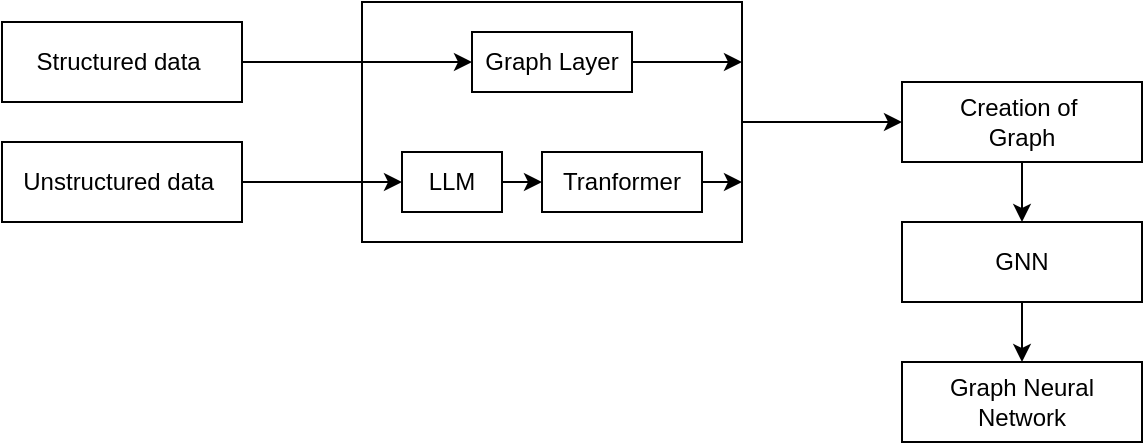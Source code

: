 <mxfile version="28.2.7">
  <diagram name="Page-1" id="j6-0G6v4qiwDX9mfmU86">
    <mxGraphModel dx="961" dy="686" grid="1" gridSize="10" guides="1" tooltips="1" connect="1" arrows="1" fold="1" page="1" pageScale="1" pageWidth="827" pageHeight="1169" math="0" shadow="0">
      <root>
        <mxCell id="0" />
        <mxCell id="1" parent="0" />
        <mxCell id="Ce22J5QWuIldfNJq-IQ2-19" style="edgeStyle=orthogonalEdgeStyle;rounded=0;orthogonalLoop=1;jettySize=auto;html=1;exitX=1;exitY=0.5;exitDx=0;exitDy=0;entryX=0;entryY=0.5;entryDx=0;entryDy=0;" edge="1" parent="1" source="Ce22J5QWuIldfNJq-IQ2-13" target="Ce22J5QWuIldfNJq-IQ2-3">
          <mxGeometry relative="1" as="geometry" />
        </mxCell>
        <mxCell id="Ce22J5QWuIldfNJq-IQ2-13" value="" style="rounded=0;whiteSpace=wrap;html=1;" vertex="1" parent="1">
          <mxGeometry x="260" y="210" width="190" height="120" as="geometry" />
        </mxCell>
        <mxCell id="Ce22J5QWuIldfNJq-IQ2-14" style="edgeStyle=orthogonalEdgeStyle;rounded=0;orthogonalLoop=1;jettySize=auto;html=1;exitX=1;exitY=0.5;exitDx=0;exitDy=0;entryX=0;entryY=0.5;entryDx=0;entryDy=0;" edge="1" parent="1" source="Ce22J5QWuIldfNJq-IQ2-1" target="Ce22J5QWuIldfNJq-IQ2-5">
          <mxGeometry relative="1" as="geometry" />
        </mxCell>
        <mxCell id="Ce22J5QWuIldfNJq-IQ2-1" value="Structured data&amp;nbsp;" style="rounded=0;whiteSpace=wrap;html=1;" vertex="1" parent="1">
          <mxGeometry x="80" y="220" width="120" height="40" as="geometry" />
        </mxCell>
        <mxCell id="Ce22J5QWuIldfNJq-IQ2-15" style="edgeStyle=orthogonalEdgeStyle;rounded=0;orthogonalLoop=1;jettySize=auto;html=1;exitX=1;exitY=0.5;exitDx=0;exitDy=0;entryX=0;entryY=0.5;entryDx=0;entryDy=0;" edge="1" parent="1" source="Ce22J5QWuIldfNJq-IQ2-2" target="Ce22J5QWuIldfNJq-IQ2-4">
          <mxGeometry relative="1" as="geometry" />
        </mxCell>
        <mxCell id="Ce22J5QWuIldfNJq-IQ2-2" value="Unstructured data&amp;nbsp;" style="rounded=0;whiteSpace=wrap;html=1;" vertex="1" parent="1">
          <mxGeometry x="80" y="280" width="120" height="40" as="geometry" />
        </mxCell>
        <mxCell id="Ce22J5QWuIldfNJq-IQ2-20" style="edgeStyle=orthogonalEdgeStyle;rounded=0;orthogonalLoop=1;jettySize=auto;html=1;exitX=0.5;exitY=1;exitDx=0;exitDy=0;entryX=0.5;entryY=0;entryDx=0;entryDy=0;" edge="1" parent="1" source="Ce22J5QWuIldfNJq-IQ2-3" target="Ce22J5QWuIldfNJq-IQ2-6">
          <mxGeometry relative="1" as="geometry" />
        </mxCell>
        <mxCell id="Ce22J5QWuIldfNJq-IQ2-3" value="Creation of&amp;nbsp;&lt;div&gt;Graph&lt;/div&gt;" style="rounded=0;whiteSpace=wrap;html=1;" vertex="1" parent="1">
          <mxGeometry x="530" y="250" width="120" height="40" as="geometry" />
        </mxCell>
        <mxCell id="Ce22J5QWuIldfNJq-IQ2-16" style="edgeStyle=orthogonalEdgeStyle;rounded=0;orthogonalLoop=1;jettySize=auto;html=1;exitX=1;exitY=0.5;exitDx=0;exitDy=0;entryX=0;entryY=0.5;entryDx=0;entryDy=0;" edge="1" parent="1" source="Ce22J5QWuIldfNJq-IQ2-4" target="Ce22J5QWuIldfNJq-IQ2-9">
          <mxGeometry relative="1" as="geometry" />
        </mxCell>
        <mxCell id="Ce22J5QWuIldfNJq-IQ2-4" value="LLM" style="rounded=0;whiteSpace=wrap;html=1;" vertex="1" parent="1">
          <mxGeometry x="280" y="285" width="50" height="30" as="geometry" />
        </mxCell>
        <mxCell id="Ce22J5QWuIldfNJq-IQ2-17" style="edgeStyle=orthogonalEdgeStyle;rounded=0;orthogonalLoop=1;jettySize=auto;html=1;exitX=1;exitY=0.5;exitDx=0;exitDy=0;entryX=1;entryY=0.25;entryDx=0;entryDy=0;" edge="1" parent="1" source="Ce22J5QWuIldfNJq-IQ2-5" target="Ce22J5QWuIldfNJq-IQ2-13">
          <mxGeometry relative="1" as="geometry">
            <Array as="points">
              <mxPoint x="440" y="240" />
              <mxPoint x="440" y="240" />
            </Array>
          </mxGeometry>
        </mxCell>
        <mxCell id="Ce22J5QWuIldfNJq-IQ2-5" value="Graph Layer" style="rounded=0;whiteSpace=wrap;html=1;" vertex="1" parent="1">
          <mxGeometry x="315" y="225" width="80" height="30" as="geometry" />
        </mxCell>
        <mxCell id="Ce22J5QWuIldfNJq-IQ2-21" style="edgeStyle=orthogonalEdgeStyle;rounded=0;orthogonalLoop=1;jettySize=auto;html=1;exitX=0.5;exitY=1;exitDx=0;exitDy=0;entryX=0.5;entryY=0;entryDx=0;entryDy=0;" edge="1" parent="1" source="Ce22J5QWuIldfNJq-IQ2-6" target="Ce22J5QWuIldfNJq-IQ2-11">
          <mxGeometry relative="1" as="geometry" />
        </mxCell>
        <mxCell id="Ce22J5QWuIldfNJq-IQ2-6" value="GNN" style="rounded=0;whiteSpace=wrap;html=1;" vertex="1" parent="1">
          <mxGeometry x="530" y="320" width="120" height="40" as="geometry" />
        </mxCell>
        <mxCell id="Ce22J5QWuIldfNJq-IQ2-18" style="edgeStyle=orthogonalEdgeStyle;rounded=0;orthogonalLoop=1;jettySize=auto;html=1;exitX=1;exitY=0.5;exitDx=0;exitDy=0;entryX=1;entryY=0.75;entryDx=0;entryDy=0;" edge="1" parent="1" source="Ce22J5QWuIldfNJq-IQ2-9" target="Ce22J5QWuIldfNJq-IQ2-13">
          <mxGeometry relative="1" as="geometry" />
        </mxCell>
        <mxCell id="Ce22J5QWuIldfNJq-IQ2-9" value="Tranformer" style="rounded=0;whiteSpace=wrap;html=1;" vertex="1" parent="1">
          <mxGeometry x="350" y="285" width="80" height="30" as="geometry" />
        </mxCell>
        <mxCell id="Ce22J5QWuIldfNJq-IQ2-11" value="Graph Neural Network" style="rounded=0;whiteSpace=wrap;html=1;" vertex="1" parent="1">
          <mxGeometry x="530" y="390" width="120" height="40" as="geometry" />
        </mxCell>
      </root>
    </mxGraphModel>
  </diagram>
</mxfile>
